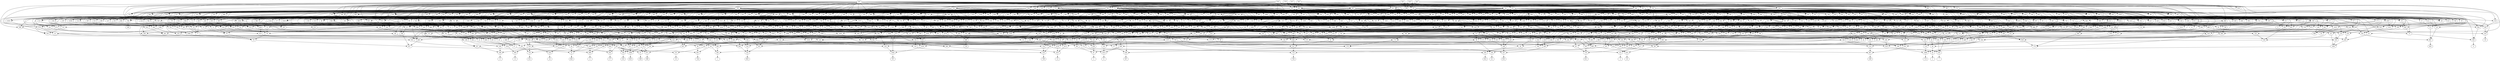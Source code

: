 digraph G {
    580 -> 647;
    655 -> 647;
    631 -> 647;
    825 -> 580;
    722 -> 580;
    565 -> 580;
    1010 -> 825;
    697 -> 825;
    644 -> 1010;
    730 -> 1010;
    576 -> 644;
    562 -> 644;
    607 -> 644;
    595 -> 730;
    1057 -> 730;
    615 -> 730;
    676 -> 697;
    587 -> 697;
    697 -> 722;
    644 -> 722;
    689 -> 722;
    1057 -> 689;
    595 -> 689;
    697 -> 565;
    644 -> 565;
    630 -> 565;
    615 -> 630;
    595 -> 630;
    1057 -> 630;
    547 -> 655;
    456 -> 655;
    1083 -> 655;
    697 -> 1083;
    656 -> 1083;
    746 -> 1083;
    697 -> 746;
    644 -> 746;
    916 -> 746;
    1057 -> 916;
    595 -> 916;
    644 -> 656;
    640 -> 656;
    1057 -> 640;
    595 -> 640;
    615 -> 640;
    697 -> 547;
    712 -> 547;
    576 -> 712;
    607 -> 712;
    562 -> 712;
    697 -> 456;
    644 -> 456;
    770 -> 456;
    595 -> 770;
    615 -> 770;
    1057 -> 770;
    579 -> 631;
    683 -> 631;
    697 -> 579;
    664 -> 579;
    576 -> 664;
    562 -> 664;
    607 -> 664;
    676 -> 683;
    587 -> 683;
    535 -> 683;
    576 -> 535;
    562 -> 535;
    607 -> 535;
    366 -> 780;
    665 -> 780;
    568 -> 780;
    587 -> 665;
    664 -> 665;
    587 -> 366;
    664 -> 366;
    641 -> 366;
    562 -> 641;
    576 -> 641;
    607 -> 641;
    1057 -> 568;
    595 -> 568;
    615 -> 568;
    538 -> 518;
    528 -> 518;
    522 -> 518;
    514 -> 538;
    509 -> 538;
    708 -> 538;
    1017 -> 514;
    916 -> 514;
    697 -> 1017;
    550 -> 1017;
    562 -> 550;
    607 -> 550;
    576 -> 550;
    889 -> 509;
    697 -> 509;
    770 -> 889;
    550 -> 889;
    697 -> 708;
    550 -> 708;
    653 -> 708;
    1057 -> 653;
    615 -> 653;
    595 -> 653;
    640 -> 528;
    648 -> 528;
    1017 -> 528;
    1057 -> 648;
    595 -> 648;
    615 -> 648;
    730 -> 522;
    630 -> 522;
    1017 -> 522;
    785 -> 496;
    463 -> 496;
    704 -> 496;
    510 -> 785;
    470 -> 785;
    487 -> 785;
    697 -> 487;
    485 -> 487;
    768 -> 487;
    569 -> 768;
    770 -> 768;
    587 -> 569;
    644 -> 569;
    712 -> 485;
    568 -> 485;
    587 -> 510;
    541 -> 510;
    712 -> 510;
    1057 -> 541;
    595 -> 541;
    615 -> 541;
    697 -> 470;
    712 -> 470;
    648 -> 470;
    660 -> 463;
    636 -> 463;
    495 -> 463;
    763 -> 660;
    668 -> 660;
    569 -> 763;
    653 -> 763;
    587 -> 668;
    630 -> 668;
    644 -> 668;
    716 -> 636;
    349 -> 636;
    675 -> 636;
    779 -> 675;
    695 -> 675;
    587 -> 779;
    770 -> 779;
    712 -> 779;
    587 -> 695;
    653 -> 695;
    712 -> 695;
    587 -> 716;
    656 -> 716;
    587 -> 349;
    712 -> 349;
    730 -> 349;
    730 -> 495;
    648 -> 495;
    569 -> 495;
    638 -> 704;
    822 -> 704;
    852 -> 704;
    640 -> 638;
    542 -> 638;
    651 -> 638;
    712 -> 651;
    648 -> 651;
    702 -> 651;
    587 -> 702;
    676 -> 702;
    587 -> 542;
    712 -> 542;
    541 -> 822;
    569 -> 822;
    696 -> 822;
    587 -> 696;
    712 -> 696;
    630 -> 696;
    587 -> 852;
    719 -> 852;
    659 -> 852;
    712 -> 659;
    568 -> 659;
    702 -> 659;
    644 -> 719;
    568 -> 719;
    719 -> 508;
    702 -> 508;
    705 -> 733;
    817 -> 733;
    593 -> 733;
    728 -> 705;
    356 -> 705;
    842 -> 705;
    671 -> 728;
    628 -> 728;
    659 -> 671;
    691 -> 671;
    500 -> 671;
    616 -> 500;
    751 -> 500;
    676 -> 751;
    762 -> 751;
    1077 -> 751;
    587 -> 1077;
    421 -> 1077;
    568 -> 1077;
    607 -> 421;
    562 -> 421;
    576 -> 421;
    568 -> 762;
    421 -> 762;
    587 -> 762;
    712 -> 616;
    568 -> 616;
    587 -> 616;
    684 -> 691;
    581 -> 691;
    697 -> 581;
    485 -> 581;
    506 -> 581;
    568 -> 506;
    641 -> 506;
    587 -> 506;
    765 -> 684;
    568 -> 684;
    587 -> 765;
    641 -> 765;
    664 -> 765;
    766 -> 628;
    599 -> 628;
    769 -> 628;
    574 -> 766;
    641 -> 766;
    553 -> 766;
    697 -> 553;
    563 -> 553;
    695 -> 553;
    641 -> 563;
    653 -> 563;
    676 -> 574;
    587 -> 574;
    777 -> 599;
    505 -> 599;
    741 -> 599;
    700 -> 777;
    529 -> 777;
    653 -> 777;
    772 -> 529;
    641 -> 529;
    676 -> 772;
    587 -> 772;
    697 -> 700;
    664 -> 700;
    653 -> 741;
    984 -> 741;
    437 -> 741;
    550 -> 984;
    772 -> 984;
    550 -> 437;
    653 -> 437;
    742 -> 437;
    676 -> 742;
    587 -> 742;
    676 -> 505;
    653 -> 505;
    665 -> 505;
    708 -> 769;
    933 -> 769;
    987 -> 769;
    550 -> 933;
    653 -> 933;
    702 -> 933;
    644 -> 987;
    653 -> 987;
    772 -> 987;
    584 -> 356;
    706 -> 356;
    568 -> 584;
    776 -> 584;
    672 -> 584;
    784 -> 776;
    598 -> 776;
    535 -> 784;
    587 -> 784;
    697 -> 598;
    970 -> 598;
    576 -> 970;
    562 -> 970;
    607 -> 970;
    676 -> 672;
    762 -> 672;
    610 -> 672;
    587 -> 610;
    568 -> 610;
    535 -> 610;
    697 -> 706;
    484 -> 706;
    480 -> 706;
    772 -> 480;
    653 -> 480;
    644 -> 480;
    568 -> 484;
    970 -> 484;
    1009 -> 842;
    719 -> 842;
    772 -> 1009;
    483 -> 1009;
    568 -> 483;
    550 -> 483;
    478 -> 817;
    663 -> 817;
    476 -> 817;
    475 -> 478;
    946 -> 478;
    469 -> 475;
    1060 -> 475;
    1059 -> 1060;
    805 -> 1060;
    375 -> 1059;
    1017 -> 1059;
    648 -> 1059;
    644 -> 375;
    587 -> 375;
    648 -> 805;
    455 -> 805;
    502 -> 805;
    550 -> 455;
    702 -> 455;
    550 -> 502;
    648 -> 502;
    587 -> 502;
    960 -> 469;
    648 -> 469;
    772 -> 960;
    664 -> 960;
    443 -> 946;
    516 -> 946;
    446 -> 443;
    464 -> 443;
    648 -> 443;
    587 -> 464;
    641 -> 464;
    664 -> 446;
    772 -> 446;
    470 -> 516;
    440 -> 516;
    436 -> 516;
    641 -> 440;
    648 -> 440;
    772 -> 440;
    641 -> 436;
    648 -> 436;
    742 -> 436;
    670 -> 663;
    433 -> 663;
    646 -> 663;
    431 -> 670;
    511 -> 670;
    428 -> 511;
    462 -> 511;
    459 -> 511;
    615 -> 459;
    746 -> 459;
    629 -> 459;
    630 -> 629;
    772 -> 629;
    970 -> 629;
    755 -> 428;
    970 -> 428;
    676 -> 755;
    630 -> 755;
    587 -> 755;
    958 -> 462;
    630 -> 462;
    587 -> 958;
    970 -> 958;
    535 -> 958;
    423 -> 431;
    630 -> 431;
    421 -> 423;
    772 -> 423;
    648 -> 433;
    754 -> 433;
    567 -> 433;
    651 -> 567;
    418 -> 567;
    712 -> 418;
    648 -> 418;
    742 -> 418;
    492 -> 754;
    414 -> 754;
    712 -> 492;
    772 -> 492;
    697 -> 414;
    421 -> 414;
    736 -> 646;
    753 -> 646;
    607 -> 753;
    409 -> 753;
    406 -> 753;
    648 -> 406;
    702 -> 406;
    421 -> 406;
    648 -> 409;
    605 -> 409;
    742 -> 409;
    576 -> 605;
    562 -> 605;
    423 -> 736;
    1035 -> 736;
    648 -> 736;
    587 -> 1035;
    535 -> 1035;
    395 -> 476;
    1006 -> 476;
    393 -> 476;
    598 -> 395;
    784 -> 395;
    770 -> 395;
    1035 -> 1006;
    770 -> 1006;
    676 -> 1006;
    683 -> 393;
    421 -> 393;
    770 -> 393;
    391 -> 593;
    389 -> 593;
    473 -> 593;
    687 -> 391;
    625 -> 391;
    471 -> 391;
    724 -> 687;
    527 -> 687;
    531 -> 687;
    386 -> 724;
    661 -> 724;
    688 -> 661;
    503 -> 661;
    712 -> 688;
    770 -> 688;
    770 -> 503;
    641 -> 503;
    587 -> 503;
    765 -> 386;
    770 -> 386;
    509 -> 527;
    396 -> 527;
    614 -> 527;
    653 -> 396;
    786 -> 396;
    562 -> 786;
    607 -> 786;
    644 -> 614;
    770 -> 614;
    656 -> 531;
    526 -> 531;
    697 -> 526;
    640 -> 526;
    550 -> 526;
    382 -> 625;
    604 -> 625;
    997 -> 625;
    425 -> 997;
    652 -> 997;
    543 -> 997;
    697 -> 543;
    482 -> 543;
    911 -> 543;
    730 -> 482;
    970 -> 482;
    770 -> 911;
    550 -> 911;
    772 -> 911;
    587 -> 425;
    648 -> 425;
    644 -> 425;
    541 -> 652;
    772 -> 652;
    970 -> 652;
    454 -> 604;
    964 -> 604;
    644 -> 964;
    550 -> 964;
    730 -> 964;
    640 -> 454;
    550 -> 454;
    702 -> 454;
    772 -> 382;
    541 -> 382;
    970 -> 382;
    650 -> 471;
    600 -> 471;
    364 -> 471;
    573 -> 364;
    501 -> 364;
    414 -> 573;
    492 -> 573;
    653 -> 573;
    712 -> 501;
    653 -> 501;
    742 -> 501;
    721 -> 600;
    378 -> 600;
    866 -> 721;
    881 -> 721;
    373 -> 721;
    697 -> 866;
    550 -> 866;
    541 -> 866;
    550 -> 881;
    702 -> 881;
    541 -> 881;
    550 -> 373;
    541 -> 373;
    742 -> 373;
    587 -> 378;
    481 -> 378;
    679 -> 378;
    664 -> 481;
    541 -> 481;
    550 -> 679;
    541 -> 679;
    772 -> 679;
    697 -> 650;
    644 -> 650;
    541 -> 650;
    369 -> 389;
    435 -> 389;
    451 -> 369;
    536 -> 369;
    447 -> 369;
    363 -> 451;
    355 -> 451;
    552 -> 451;
    404 -> 363;
    578 -> 363;
    640 -> 404;
    550 -> 404;
    742 -> 404;
    712 -> 578;
    640 -> 578;
    350 -> 355;
    402 -> 355;
    772 -> 350;
    421 -> 350;
    640 -> 350;
    640 -> 402;
    550 -> 402;
    772 -> 402;
    640 -> 552;
    1026 -> 552;
    349 -> 552;
    772 -> 1026;
    421 -> 1026;
    786 -> 1026;
    571 -> 536;
    654 -> 536;
    577 -> 654;
    889 -> 654;
    574 -> 654;
    653 -> 577;
    421 -> 577;
    497 -> 571;
    648 -> 571;
    587 -> 497;
    535 -> 497;
    970 -> 497;
    730 -> 447;
    524 -> 447;
    611 -> 447;
    348 -> 524;
    492 -> 524;
    587 -> 348;
    421 -> 348;
    730 -> 611;
    712 -> 611;
    742 -> 611;
    383 -> 435;
    347 -> 435;
    851 -> 435;
    414 -> 383;
    630 -> 383;
    421 -> 851;
    755 -> 851;
    442 -> 851;
    630 -> 442;
    702 -> 442;
    421 -> 442;
    630 -> 347;
    712 -> 347;
    587 -> 347;
    788 -> 473;
    345 -> 473;
    352 -> 473;
    371 -> 788;
    743 -> 788;
    344 -> 788;
    676 -> 371;
    796 -> 371;
    696 -> 371;
    340 -> 796;
    641 -> 796;
    630 -> 340;
    587 -> 340;
    559 -> 743;
    608 -> 743;
    338 -> 743;
    630 -> 608;
    984 -> 608;
    474 -> 608;
    697 -> 474;
    630 -> 474;
    664 -> 474;
    700 -> 559;
    529 -> 559;
    630 -> 559;
    770 -> 338;
    591 -> 338;
    909 -> 338;
    772 -> 909;
    630 -> 909;
    644 -> 909;
    697 -> 591;
    970 -> 591;
    676 -> 344;
    739 -> 344;
    620 -> 344;
    772 -> 620;
    550 -> 620;
    630 -> 620;
    644 -> 739;
    630 -> 739;
    587 -> 739;
    430 -> 345;
    337 -> 345;
    730 -> 430;
    776 -> 430;
    623 -> 430;
    787 -> 623;
    789 -> 623;
    549 -> 623;
    730 -> 787;
    535 -> 787;
    730 -> 789;
    421 -> 789;
    772 -> 789;
    730 -> 549;
    421 -> 549;
    742 -> 549;
    532 -> 337;
    794 -> 337;
    795 -> 337;
    773 -> 795;
    542 -> 795;
    541 -> 795;
    697 -> 773;
    641 -> 773;
    384 -> 532;
    731 -> 532;
    541 -> 532;
    664 -> 731;
    587 -> 731;
    697 -> 384;
    641 -> 384;
    712 -> 794;
    541 -> 794;
    742 -> 794;
    797 -> 352;
    801 -> 352;
    790 -> 352;
    802 -> 801;
    804 -> 801;
    541 -> 802;
    421 -> 802;
    772 -> 802;
    541 -> 804;
    421 -> 804;
    742 -> 804;
    492 -> 797;
    348 -> 797;
    541 -> 797;
    510 -> 790;
    794 -> 790;
    588 -> 790;
    535 -> 588;
    541 -> 588;
    806 -> 810;
    387 -> 810;
    813 -> 810;
    816 -> 806;
    818 -> 806;
    512 -> 806;
    669 -> 816;
    821 -> 816;
    823 -> 816;
    867 -> 669;
    824 -> 669;
    422 -> 867;
    826 -> 867;
    461 -> 867;
    1026 -> 422;
    640 -> 422;
    697 -> 826;
    350 -> 826;
    578 -> 461;
    838 -> 461;
    697 -> 838;
    640 -> 838;
    641 -> 838;
    470 -> 824;
    440 -> 824;
    358 -> 824;
    772 -> 358;
    648 -> 358;
    641 -> 358;
    828 -> 821;
    830 -> 821;
    833 -> 821;
    836 -> 828;
    444 -> 828;
    837 -> 828;
    789 -> 837;
    549 -> 837;
    407 -> 836;
    492 -> 836;
    730 -> 836;
    702 -> 407;
    421 -> 407;
    841 -> 444;
    730 -> 444;
    772 -> 841;
    535 -> 841;
    843 -> 830;
    567 -> 830;
    492 -> 843;
    648 -> 843;
    676 -> 833;
    349 -> 833;
    782 -> 833;
    406 -> 782;
    611 -> 782;
    730 -> 823;
    547 -> 823;
    844 -> 823;
    579 -> 844;
    846 -> 844;
    730 -> 844;
    664 -> 846;
    697 -> 846;
    641 -> 846;
    402 -> 818;
    848 -> 818;
    849 -> 818;
    410 -> 849;
    656 -> 849;
    970 -> 410;
    853 -> 410;
    730 -> 410;
    535 -> 853;
    772 -> 853;
    555 -> 848;
    526 -> 848;
    854 -> 848;
    384 -> 555;
    731 -> 555;
    640 -> 555;
    454 -> 854;
    404 -> 854;
    856 -> 854;
    587 -> 856;
    640 -> 856;
    664 -> 856;
    445 -> 512;
    857 -> 512;
    858 -> 512;
    736 -> 858;
    582 -> 858;
    409 -> 858;
    958 -> 582;
    648 -> 582;
    859 -> 857;
    861 -> 857;
    984 -> 859;
    730 -> 859;
    1010 -> 861;
    862 -> 861;
    863 -> 861;
    697 -> 862;
    730 -> 862;
    550 -> 862;
    574 -> 863;
    550 -> 863;
    730 -> 863;
    648 -> 445;
    772 -> 445;
    970 -> 445;
    711 -> 387;
    865 -> 387;
    788 -> 387;
    698 -> 711;
    869 -> 711;
    870 -> 711;
    874 -> 698;
    515 -> 698;
    617 -> 698;
    395 -> 515;
    510 -> 515;
    794 -> 515;
    958 -> 874;
    653 -> 874;
    804 -> 617;
    642 -> 617;
    702 -> 642;
    541 -> 642;
    421 -> 642;
    885 -> 869;
    808 -> 869;
    834 -> 869;
    876 -> 885;
    442 -> 885;
    452 -> 885;
    697 -> 876;
    577 -> 876;
    574 -> 452;
    421 -> 452;
    770 -> 452;
    627 -> 808;
    820 -> 808;
    569 -> 627;
    541 -> 627;
    641 -> 820;
    541 -> 820;
    866 -> 834;
    881 -> 834;
    770 -> 870;
    877 -> 870;
    908 -> 870;
    1035 -> 877;
    423 -> 877;
    676 -> 908;
    649 -> 908;
    347 -> 908;
    644 -> 649;
    541 -> 649;
    587 -> 649;
    701 -> 865;
    965 -> 865;
    390 -> 701;
    415 -> 701;
    880 -> 390;
    882 -> 390;
    886 -> 390;
    676 -> 886;
    890 -> 886;
    449 -> 886;
    587 -> 890;
    568 -> 890;
    664 -> 890;
    772 -> 449;
    568 -> 449;
    644 -> 449;
    772 -> 882;
    719 -> 882;
    483 -> 882;
    700 -> 880;
    529 -> 880;
    568 -> 880;
    868 -> 415;
    485 -> 415;
    891 -> 415;
    1077 -> 868;
    676 -> 868;
    568 -> 891;
    641 -> 891;
    772 -> 891;
    892 -> 965;
    1061 -> 965;
    895 -> 965;
    664 -> 892;
    381 -> 892;
    897 -> 892;
    373 -> 897;
    679 -> 897;
    697 -> 381;
    541 -> 381;
    1033 -> 1061;
    643 -> 1061;
    1035 -> 1033;
    541 -> 1033;
    676 -> 1033;
    535 -> 643;
    381 -> 643;
    802 -> 643;
    574 -> 895;
    820 -> 895;
    899 -> 895;
    384 -> 899;
    700 -> 899;
    541 -> 899;
    900 -> 813;
    901 -> 813;
    413 -> 900;
    903 -> 900;
    662 -> 900;
    936 -> 413;
    906 -> 413;
    741 -> 413;
    644 -> 936;
    677 -> 936;
    769 -> 936;
    653 -> 677;
    742 -> 677;
    763 -> 906;
    484 -> 906;
    907 -> 903;
    910 -> 903;
    912 -> 903;
    765 -> 907;
    653 -> 907;
    653 -> 910;
    492 -> 910;
    501 -> 910;
    587 -> 912;
    563 -> 912;
    695 -> 912;
    568 -> 662;
    535 -> 662;
    762 -> 662;
    915 -> 901;
    918 -> 901;
    920 -> 901;
    921 -> 915;
    924 -> 915;
    926 -> 921;
    629 -> 921;
    953 -> 926;
    394 -> 926;
    630 -> 926;
    772 -> 394;
    970 -> 394;
    697 -> 953;
    535 -> 953;
    630 -> 924;
    575 -> 924;
    902 -> 924;
    755 -> 902;
    421 -> 902;
    683 -> 575;
    423 -> 575;
    929 -> 918;
    931 -> 918;
    541 -> 929;
    776 -> 929;
    341 -> 929;
    541 -> 341;
    591 -> 341;
    949 -> 341;
    772 -> 949;
    648 -> 949;
    644 -> 949;
    622 -> 931;
    934 -> 931;
    1000 -> 931;
    502 -> 934;
    403 -> 934;
    937 -> 934;
    697 -> 403;
    664 -> 403;
    648 -> 403;
    697 -> 937;
    664 -> 937;
    648 -> 937;
    375 -> 622;
    648 -> 622;
    676 -> 622;
    455 -> 1000;
    1017 -> 1000;
    648 -> 1000;
    943 -> 920;
    944 -> 920;
    453 -> 920;
    587 -> 943;
    693 -> 943;
    456 -> 943;
    653 -> 693;
    970 -> 693;
    889 -> 944;
    947 -> 944;
    860 -> 944;
    587 -> 947;
    770 -> 947;
    664 -> 947;
    697 -> 860;
    644 -> 860;
    770 -> 860;
    712 -> 453;
    366 -> 453;
    770 -> 453;
    397 -> 954;
    831 -> 954;
    959 -> 954;
    961 -> 397;
    343 -> 397;
    963 -> 961;
    1064 -> 961;
    966 -> 961;
    402 -> 963;
    969 -> 963;
    839 -> 963;
    555 -> 839;
    854 -> 839;
    422 -> 969;
    994 -> 969;
    353 -> 969;
    578 -> 353;
    350 -> 353;
    971 -> 353;
    640 -> 971;
    641 -> 971;
    587 -> 971;
    640 -> 994;
    641 -> 994;
    702 -> 994;
    792 -> 1064;
    974 -> 1064;
    491 -> 1064;
    976 -> 792;
    587 -> 792;
    846 -> 976;
    730 -> 976;
    641 -> 974;
    730 -> 974;
    370 -> 974;
    349 -> 370;
    611 -> 370;
    656 -> 491;
    526 -> 491;
    482 -> 491;
    730 -> 966;
    524 -> 966;
    623 -> 966;
    978 -> 343;
    359 -> 343;
    361 -> 343;
    979 -> 361;
    753 -> 361;
    981 -> 361;
    736 -> 979;
    582 -> 979;
    607 -> 981;
    409 -> 981;
    445 -> 981;
    825 -> 359;
    433 -> 359;
    982 -> 359;
    470 -> 982;
    440 -> 982;
    718 -> 978;
    985 -> 978;
    730 -> 978;
    665 -> 985;
    550 -> 985;
    676 -> 718;
    587 -> 718;
    644 -> 718;
    832 -> 831;
    628 -> 831;
    883 -> 831;
    685 -> 832;
    986 -> 832;
    988 -> 832;
    990 -> 685;
    991 -> 685;
    968 -> 685;
    797 -> 990;
    794 -> 990;
    801 -> 990;
    770 -> 991;
    1002 -> 991;
    887 -> 991;
    529 -> 1002;
    700 -> 1002;
    779 -> 887;
    503 -> 887;
    852 -> 968;
    882 -> 968;
    573 -> 986;
    876 -> 986;
    501 -> 986;
    995 -> 988;
    889 -> 988;
    614 -> 988;
    676 -> 995;
    947 -> 995;
    358 -> 883;
    949 -> 883;
    931 -> 883;
    1072 -> 959;
    998 -> 959;
    915 -> 1072;
    1001 -> 1072;
    1003 -> 1072;
    1005 -> 1001;
    1011 -> 1001;
    1091 -> 1005;
    939 -> 1005;
    608 -> 1005;
    384 -> 1091;
    731 -> 1091;
    630 -> 1091;
    630 -> 939;
    664 -> 939;
    702 -> 939;
    1014 -> 1011;
    1015 -> 1011;
    1080 -> 1011;
    755 -> 1014;
    712 -> 1014;
    492 -> 1015;
    348 -> 1015;
    630 -> 1015;
    773 -> 1080;
    542 -> 1080;
    630 -> 1080;
    627 -> 1003;
    523 -> 1003;
    1018 -> 1003;
    881 -> 523;
    373 -> 523;
    679 -> 523;
    866 -> 1018;
    649 -> 1018;
    457 -> 998;
    356 -> 998;
    803 -> 998;
    500 -> 457;
    691 -> 457;
    1023 -> 803;
    416 -> 803;
    917 -> 1023;
    1024 -> 1023;
    668 -> 917;
    1028 -> 917;
    770 -> 1028;
    970 -> 1028;
    620 -> 1024;
    739 -> 1024;
    537 -> 416;
    624 -> 416;
    950 -> 416;
    853 -> 537;
    432 -> 537;
    770 -> 537;
    587 -> 432;
    970 -> 432;
    450 -> 624;
    841 -> 624;
    770 -> 624;
    697 -> 450;
    421 -> 450;
    770 -> 950;
    414 -> 950;
    1029 -> 950;
    712 -> 1029;
    770 -> 1029;
    587 -> 1029;
    614 -> 812;
    742 -> 812;
    984 -> 927;
    648 -> 927;
    520 -> 1044;
    1020 -> 1044;
    919 -> 1044;
    478 -> 520;
    1030 -> 520;
    942 -> 520;
    645 -> 1030;
    488 -> 1030;
    1032 -> 1030;
    977 -> 645;
    1034 -> 645;
    1036 -> 645;
    1038 -> 977;
    1040 -> 977;
    938 -> 977;
    568 -> 1040;
    492 -> 1040;
    694 -> 1040;
    648 -> 694;
    421 -> 694;
    772 -> 694;
    414 -> 1038;
    730 -> 1038;
    644 -> 938;
    550 -> 938;
    568 -> 938;
    425 -> 1034;
    350 -> 1034;
    1042 -> 1034;
    653 -> 1042;
    492 -> 1042;
    838 -> 1042;
    684 -> 1036;
    581 -> 1036;
    879 -> 1036;
    1043 -> 879;
    392 -> 879;
    1045 -> 879;
    697 -> 1043;
    648 -> 1043;
    970 -> 1043;
    712 -> 392;
    541 -> 392;
    772 -> 392;
    712 -> 1045;
    640 -> 1045;
    772 -> 1045;
    582 -> 488;
    1015 -> 488;
    1047 -> 488;
    659 -> 1047;
    588 -> 1047;
    638 -> 1047;
    383 -> 1032;
    851 -> 1032;
    1054 -> 942;
    1049 -> 942;
    552 -> 942;
    532 -> 1054;
    795 -> 1054;
    653 -> 1049;
    888 -> 1049;
    553 -> 1049;
    731 -> 888;
    384 -> 888;
    850 -> 1020;
    904 -> 1020;
    818 -> 1020;
    872 -> 850;
    1050 -> 850;
    935 -> 850;
    437 -> 872;
    936 -> 872;
    674 -> 1050;
    377 -> 1050;
    587 -> 674;
    484 -> 674;
    763 -> 674;
    984 -> 377;
    665 -> 377;
    653 -> 377;
    568 -> 935;
    1052 -> 935;
    634 -> 935;
    432 -> 1052;
    853 -> 1052;
    1077 -> 634;
    762 -> 634;
    380 -> 634;
    772 -> 380;
    568 -> 380;
    535 -> 380;
    1055 -> 904;
    1056 -> 904;
    521 -> 904;
    1023 -> 1055;
    1058 -> 1055;
    1062 -> 1055;
    466 -> 1058;
    1065 -> 1058;
    630 -> 1065;
    984 -> 1065;
    554 -> 1065;
    772 -> 554;
    664 -> 554;
    630 -> 554;
    446 -> 466;
    464 -> 466;
    630 -> 466;
    641 -> 1062;
    340 -> 1062;
    696 -> 1062;
    991 -> 1056;
    988 -> 1056;
    1067 -> 521;
    424 -> 521;
    393 -> 521;
    492 -> 1067;
    770 -> 1067;
    697 -> 424;
    535 -> 424;
    770 -> 424;
    871 -> 919;
    1048 -> 919;
    431 -> 871;
    1068 -> 871;
    511 -> 871;
    650 -> 1068;
    378 -> 1068;
    721 -> 1068;
    828 -> 1048;
    750 -> 1048;
    667 -> 1048;
    1070 -> 750;
    1071 -> 750;
    727 -> 750;
    497 -> 1070;
    653 -> 1070;
    423 -> 1071;
    1035 -> 1071;
    653 -> 1071;
    772 -> 727;
    421 -> 727;
    653 -> 727;
    648 -> 667;
    754 -> 667;
    753 -> 667;
    622 -> 1022;
    1007 -> 1022;
    656 -> 1007;
    772 -> 1007;
    1073 -> 1027;
    1076 -> 1027;
    680 -> 1027;
    490 -> 1073;
    788 -> 1073;
    963 -> 1073;
    1078 -> 490;
    1019 -> 490;
    1079 -> 490;
    1081 -> 1078;
    678 -> 1078;
    467 -> 1078;
    623 -> 1081;
    491 -> 1081;
    957 -> 678;
    779 -> 678;
    534 -> 678;
    366 -> 957;
    770 -> 957;
    712 -> 534;
    770 -> 534;
    742 -> 534;
    778 -> 467;
    1077 -> 467;
    891 -> 467;
    772 -> 778;
    485 -> 778;
    686 -> 1019;
    1082 -> 1019;
    898 -> 1019;
    483 -> 686;
    886 -> 686;
    730 -> 1082;
    407 -> 1082;
    880 -> 1082;
    889 -> 898;
    947 -> 898;
    1084 -> 898;
    730 -> 1084;
    414 -> 1084;
    611 -> 1084;
    1085 -> 1079;
    750 -> 1079;
    476 -> 1079;
    1086 -> 1085;
    770 -> 1085;
    772 -> 1086;
    644 -> 1086;
    900 -> 1076;
    558 -> 1076;
    1075 -> 558;
    1087 -> 558;
    1092 -> 558;
    571 -> 1075;
    646 -> 1075;
    433 -> 1075;
    976 -> 1087;
    349 -> 1087;
    757 -> 1092;
    964 -> 1092;
    516 -> 1092;
    697 -> 757;
    730 -> 757;
    664 -> 757;
    585 -> 680;
    871 -> 680;
    1093 -> 680;
    475 -> 585;
    1094 -> 585;
    337 -> 1094;
    815 -> 1094;
    973 -> 1094;
    588 -> 815;
    336 -> 815;
    425 -> 336;
    382 -> 336;
    652 -> 336;
    443 -> 973;
    797 -> 973;
    801 -> 973;
    435 -> 1093;
    371 -> 1093;
    335 -> 334;
    332 -> 334;
    961 -> 335;
    343 -> 335;
    330 -> 335;
    328 -> 330;
    435 -> 330;
    497 -> 328;
    877 -> 328;
    630 -> 328;
    962 -> 332;
    326 -> 332;
    439 -> 332;
    628 -> 962;
    570 -> 962;
    749 -> 962;
    763 -> 570;
    484 -> 570;
    662 -> 570;
    970 -> 749;
    381 -> 749;
    341 -> 749;
    401 -> 326;
    761 -> 326;
    385 -> 326;
    358 -> 401;
    931 -> 401;
    1023 -> 761;
    1058 -> 761;
    325 -> 761;
    324 -> 325;
    323 -> 325;
    322 -> 325;
    423 -> 324;
    683 -> 324;
    770 -> 324;
    641 -> 323;
    340 -> 323;
    424 -> 323;
    742 -> 322;
    320 -> 322;
    319 -> 322;
    770 -> 320;
    421 -> 320;
    697 -> 319;
    630 -> 319;
    712 -> 319;
    318 -> 385;
    989 -> 385;
    317 -> 385;
    1009 -> 317;
    619 -> 317;
    362 -> 317;
    984 -> 362;
    665 -> 362;
    568 -> 362;
    384 -> 619;
    731 -> 619;
    568 -> 619;
    485 -> 989;
    1077 -> 989;
    697 -> 318;
    568 -> 318;
    641 -> 318;
    315 -> 439;
    920 -> 439;
    1003 -> 439;
    990 -> 315;
    986 -> 315;
    313 -> 315;
    874 -> 313;
    311 -> 313;
    465 -> 313;
    676 -> 311;
    696 -> 311;
    590 -> 311;
    587 -> 590;
    421 -> 590;
    770 -> 590;
    719 -> 465;
    510 -> 465;
    820 -> 465;
    676 -> 715;
    739 -> 715;
    335 -> 309;
    1053 -> 309;
    307 -> 1053;
    305 -> 1053;
    304 -> 1053;
    413 -> 307;
    761 -> 307;
    303 -> 307;
    301 -> 303;
    633 -> 303;
    944 -> 303;
    1077 -> 301;
    299 -> 301;
    938 -> 301;
    541 -> 299;
    700 -> 299;
    727 -> 299;
    453 -> 633;
    311 -> 633;
    883 -> 305;
    333 -> 305;
    903 -> 305;
    1071 -> 333;
    308 -> 333;
    352 -> 333;
    456 -> 308;
    297 -> 308;
    662 -> 308;
    485 -> 297;
    535 -> 297;
    892 -> 304;
    1003 -> 304;
    423 -> 296;
    770 -> 296;
    806 -> 295;
    764 -> 295;
    962 -> 295;
    294 -> 764;
    354 -> 764;
    292 -> 764;
    291 -> 294;
    639 -> 294;
    289 -> 294;
    288 -> 291;
    851 -> 291;
    1005 -> 291;
    773 -> 288;
    630 -> 288;
    876 -> 639;
    908 -> 639;
    537 -> 289;
    1024 -> 289;
    917 -> 289;
    1041 -> 354;
    329 -> 354;
    748 -> 354;
    386 -> 1041;
    286 -> 1041;
    527 -> 1041;
    822 -> 286;
    661 -> 286;
    931 -> 329;
    658 -> 329;
    624 -> 658;
    745 -> 658;
    720 -> 658;
    541 -> 745;
    547 -> 745;
    284 -> 745;
    641 -> 284;
    541 -> 284;
    587 -> 284;
    642 -> 720;
    864 -> 720;
    712 -> 864;
    702 -> 864;
    541 -> 864;
    283 -> 748;
    721 -> 748;
    282 -> 748;
    464 -> 283;
    541 -> 283;
    911 -> 282;
    679 -> 282;
    701 -> 292;
    592 -> 292;
    328 -> 592;
    281 -> 592;
    280 -> 592;
    760 -> 281;
    910 -> 281;
    574 -> 760;
    550 -> 760;
    770 -> 760;
    794 -> 280;
    801 -> 280;
    278 -> 548;
    277 -> 548;
    963 -> 548;
    275 -> 278;
    274 -> 278;
    273 -> 278;
    271 -> 275;
    376 -> 275;
    268 -> 275;
    328 -> 271;
    688 -> 271;
    952 -> 271;
    466 -> 952;
    347 -> 952;
    1062 -> 952;
    523 -> 376;
    1018 -> 376;
    1033 -> 268;
    643 -> 268;
    519 -> 268;
    804 -> 519;
    642 -> 519;
    540 -> 519;
    697 -> 540;
    541 -> 540;
    421 -> 540;
    287 -> 274;
    266 -> 274;
    682 -> 274;
    443 -> 287;
    957 -> 287;
    968 -> 287;
    616 -> 266;
    501 -> 266;
    791 -> 266;
    697 -> 791;
    485 -> 791;
    716 -> 791;
    456 -> 682;
    481 -> 682;
    528 -> 682;
    262 -> 273;
    1032 -> 273;
    410 -> 262;
    260 -> 262;
    1065 -> 262;
    653 -> 260;
    524 -> 260;
    259 -> 260;
    794 -> 259;
    392 -> 259;
    850 -> 277;
    558 -> 277;
    258 -> 277;
    257 -> 258;
    255 -> 258;
    253 -> 258;
    828 -> 257;
    1084 -> 257;
    1023 -> 255;
    252 -> 255;
    424 -> 252;
    393 -> 252;
    1049 -> 253;
    438 -> 253;
    270 -> 253;
    944 -> 438;
    250 -> 438;
    637 -> 438;
    742 -> 250;
    656 -> 250;
    949 -> 250;
    588 -> 637;
    577 -> 637;
    587 -> 637;
    469 -> 270;
    805 -> 270;
    248 -> 247;
    246 -> 247;
    728 -> 247;
    245 -> 248;
    539 -> 248;
    504 -> 248;
    304 -> 245;
    546 -> 245;
    848 -> 546;
    251 -> 546;
    350 -> 251;
    243 -> 251;
    461 -> 251;
    640 -> 243;
    786 -> 243;
    361 -> 539;
    861 -> 539;
    766 -> 504;
    874 -> 504;
    986 -> 504;
    242 -> 246;
    894 -> 246;
    240 -> 246;
    237 -> 242;
    236 -> 242;
    235 -> 242;
    920 -> 237;
    1023 -> 237;
    252 -> 237;
    836 -> 236;
    468 -> 236;
    859 -> 468;
    844 -> 468;
    772 -> 235;
    588 -> 235;
    990 -> 235;
    233 -> 894;
    952 -> 894;
    231 -> 894;
    946 -> 233;
    983 -> 233;
    1065 -> 233;
    772 -> 983;
    588 -> 983;
    230 -> 983;
    820 -> 230;
    938 -> 230;
    772 -> 230;
    716 -> 231;
    482 -> 231;
    623 -> 231;
    356 -> 240;
    229 -> 240;
    227 -> 240;
    895 -> 229;
    336 -> 229;
    328 -> 227;
    270 -> 227;
    492 -> 226;
    225 -> 226;
    541 -> 226;
    644 -> 225;
    772 -> 225;
    223 -> 222;
    331 -> 222;
    961 -> 223;
    343 -> 223;
    254 -> 223;
    883 -> 254;
    990 -> 254;
    1004 -> 254;
    587 -> 1004;
    481 -> 1004;
    588 -> 1004;
    900 -> 331;
    221 -> 331;
    219 -> 331;
    871 -> 221;
    1093 -> 221;
    279 -> 221;
    476 -> 279;
    743 -> 279;
    344 -> 279;
    385 -> 219;
    1090 -> 219;
    314 -> 219;
    217 -> 1090;
    873 -> 1090;
    216 -> 1090;
    770 -> 217;
    215 -> 217;
    661 -> 217;
    464 -> 215;
    446 -> 215;
    214 -> 873;
    213 -> 873;
    960 -> 214;
    770 -> 214;
    614 -> 213;
    772 -> 213;
    742 -> 216;
    614 -> 216;
    889 -> 216;
    768 -> 314;
    727 -> 314;
    211 -> 314;
    653 -> 211;
    423 -> 211;
    884 -> 211;
    742 -> 884;
    719 -> 884;
    572 -> 878;
    484 -> 878;
    751 -> 878;
    762 -> 572;
    676 -> 572;
    535 -> 209;
    653 -> 209;
    223 -> 208;
    207 -> 208;
    206 -> 208;
    205 -> 207;
    803 -> 207;
    1056 -> 207;
    203 -> 205;
    600 -> 205;
    935 -> 205;
    649 -> 203;
    388 -> 203;
    710 -> 203;
    882 -> 710;
    256 -> 710;
    568 -> 256;
    960 -> 256;
    427 -> 256;
    644 -> 427;
    568 -> 427;
    742 -> 427;
    587 -> 388;
    719 -> 388;
    202 -> 388;
    485 -> 202;
    446 -> 202;
    201 -> 206;
    200 -> 206;
    199 -> 206;
    915 -> 201;
    1001 -> 201;
    872 -> 200;
    1050 -> 200;
    267 -> 199;
    300 -> 199;
    197 -> 267;
    501 -> 267;
    1049 -> 267;
    524 -> 197;
    653 -> 197;
    587 -> 300;
    577 -> 300;
    209 -> 300;
    481 -> 196;
    588 -> 196;
    397 -> 194;
    193 -> 194;
    525 -> 194;
    191 -> 193;
    603 -> 193;
    190 -> 193;
    671 -> 191;
    267 -> 191;
    300 -> 191;
    358 -> 603;
    268 -> 603;
    918 -> 603;
    435 -> 190;
    769 -> 190;
    239 -> 525;
    905 -> 525;
    800 -> 525;
    561 -> 239;
    921 -> 239;
    1003 -> 561;
    188 -> 561;
    513 -> 561;
    541 -> 188;
    215 -> 188;
    745 -> 188;
    993 -> 513;
    864 -> 513;
    259 -> 513;
    772 -> 993;
    481 -> 993;
    1089 -> 905;
    187 -> 905;
    613 -> 905;
    559 -> 1089;
    371 -> 1089;
    386 -> 187;
    706 -> 187;
    244 -> 187;
    1024 -> 244;
    632 -> 244;
    889 -> 632;
    614 -> 632;
    310 -> 632;
    653 -> 310;
    772 -> 310;
    970 -> 310;
    799 -> 613;
    626 -> 613;
    1039 -> 799;
    534 -> 799;
    938 -> 799;
    772 -> 1039;
    693 -> 1039;
    437 -> 626;
    503 -> 626;
    186 -> 626;
    668 -> 186;
    320 -> 186;
    185 -> 800;
    182 -> 800;
    672 -> 800;
    568 -> 182;
    776 -> 182;
    756 -> 182;
    665 -> 756;
    653 -> 756;
    631 -> 185;
    630 -> 185;
    374 -> 807;
    189 -> 807;
    914 -> 807;
    272 -> 374;
    560 -> 374;
    181 -> 374;
    402 -> 272;
    839 -> 272;
    236 -> 272;
    485 -> 560;
    356 -> 560;
    180 -> 181;
    858 -> 181;
    867 -> 181;
    639 -> 180;
    231 -> 180;
    179 -> 189;
    915 -> 189;
    429 -> 189;
    863 -> 179;
    608 -> 179;
    1089 -> 179;
    930 -> 429;
    523 -> 429;
    377 -> 429;
    1010 -> 930;
    452 -> 930;
    567 -> 930;
    460 -> 914;
    312 -> 914;
    210 -> 914;
    1051 -> 460;
    346 -> 460;
    178 -> 460;
    232 -> 1051;
    176 -> 1051;
    494 -> 1051;
    469 -> 232;
    442 -> 232;
    250 -> 232;
    933 -> 176;
    987 -> 176;
    688 -> 494;
    614 -> 494;
    739 -> 494;
    991 -> 346;
    175 -> 346;
    417 -> 346;
    884 -> 175;
    642 -> 175;
    568 -> 417;
    984 -> 417;
    1043 -> 417;
    946 -> 178;
    1008 -> 178;
    174 -> 178;
    868 -> 1008;
    805 -> 1008;
    173 -> 174;
    782 -> 174;
    172 -> 173;
    574 -> 173;
    568 -> 172;
    630 -> 172;
    550 -> 172;
    170 -> 312;
    281 -> 312;
    169 -> 312;
    321 -> 170;
    168 -> 170;
    995 -> 321;
    911 -> 321;
    676 -> 168;
    762 -> 168;
    437 -> 168;
    424 -> 169;
    917 -> 169;
    167 -> 210;
    1049 -> 210;
    1087 -> 210;
    324 -> 167;
    280 -> 167;
    166 -> 545;
    165 -> 545;
    564 -> 545;
    164 -> 166;
    162 -> 166;
    161 -> 166;
    361 -> 164;
    666 -> 164;
    861 -> 164;
    738 -> 666;
    468 -> 666;
    159 -> 666;
    836 -> 738;
    837 -> 738;
    640 -> 159;
    1086 -> 159;
    1084 -> 159;
    267 -> 162;
    809 -> 162;
    300 -> 162;
    772 -> 809;
    889 -> 809;
    158 -> 809;
    770 -> 158;
    375 -> 158;
    693 -> 158;
    872 -> 161;
    1050 -> 161;
    298 -> 161;
    485 -> 298;
    891 -> 298;
    935 -> 298;
    798 -> 165;
    673 -> 165;
    157 -> 165;
    435 -> 798;
    1003 -> 798;
    268 -> 673;
    188 -> 673;
    513 -> 673;
    320 -> 157;
    699 -> 157;
    433 -> 157;
    155 -> 699;
    1024 -> 699;
    824 -> 699;
    423 -> 155;
    984 -> 155;
    630 -> 155;
    546 -> 564;
    154 -> 564;
    931 -> 564;
    390 -> 154;
    929 -> 154;
    1021 -> 154;
    1007 -> 1021;
    911 -> 1021;
    1029 -> 1021;
    335 -> 735;
    261 -> 735;
    793 -> 735;
    560 -> 261;
    609 -> 261;
    368 -> 261;
    594 -> 609;
    188 -> 609;
    513 -> 609;
    376 -> 594;
    751 -> 594;
    938 -> 594;
    153 -> 368;
    1055 -> 368;
    599 -> 153;
    769 -> 153;
    603 -> 793;
    434 -> 793;
    781 -> 793;
    504 -> 434;
    420 -> 434;
    943 -> 420;
    944 -> 420;
    521 -> 781;
    678 -> 781;
    499 -> 1013;
    152 -> 1013;
    775 -> 1013;
    558 -> 499;
    923 -> 499;
    818 -> 923;
    257 -> 923;
    251 -> 923;
    151 -> 152;
    220 -> 152;
    781 -> 152;
    150 -> 151;
    835 -> 151;
    1068 -> 151;
    149 -> 150;
    913 -> 150;
    751 -> 150;
    1014 -> 149;
    1015 -> 149;
    421 -> 913;
    340 -> 913;
    951 -> 913;
    772 -> 951;
    485 -> 951;
    318 -> 951;
    874 -> 835;
    146 -> 835;
    584 -> 835;
    145 -> 146;
    796 -> 146;
    719 -> 146;
    746 -> 145;
    615 -> 145;
    922 -> 220;
    420 -> 220;
    317 -> 220;
    1023 -> 922;
    1058 -> 922;
    585 -> 775;
    144 -> 775;
    153 -> 144;
    316 -> 144;
    706 -> 144;
    766 -> 316;
    986 -> 316;
    143 -> 142;
    692 -> 142;
    241 -> 142;
    238 -> 143;
    1075 -> 143;
    561 -> 143;
    719 -> 238;
    385 -> 238;
    478 -> 692;
    1001 -> 692;
    141 -> 692;
    991 -> 141;
    416 -> 141;
    847 -> 241;
    140 -> 241;
    184 -> 241;
    1088 -> 847;
    139 -> 847;
    903 -> 847;
    321 -> 1088;
    138 -> 1088;
    491 -> 1088;
    137 -> 138;
    551 -> 138;
    448 -> 138;
    629 -> 137;
    760 -> 137;
    136 -> 137;
    770 -> 136;
    970 -> 136;
    587 -> 136;
    565 -> 551;
    614 -> 551;
    588 -> 551;
    697 -> 448;
    889 -> 448;
    425 -> 448;
    926 -> 139;
    135 -> 139;
    1024 -> 139;
    676 -> 135;
    668 -> 135;
    370 -> 135;
    413 -> 140;
    963 -> 140;
    662 -> 140;
    924 -> 184;
    966 -> 184;
    750 -> 184;
    992 -> 224;
    134 -> 224;
    132 -> 224;
    131 -> 992;
    304 -> 992;
    235 -> 992;
    899 -> 131;
    130 -> 131;
    129 -> 131;
    1060 -> 129;
    212 -> 129;
    934 -> 129;
    697 -> 212;
    443 -> 212;
    336 -> 212;
    772 -> 130;
    588 -> 130;
    795 -> 130;
    128 -> 134;
    512 -> 134;
    963 -> 134;
    126 -> 128;
    125 -> 128;
    400 -> 128;
    390 -> 126;
    1011 -> 126;
    290 -> 126;
    1070 -> 290;
    124 -> 290;
    597 -> 290;
    497 -> 124;
    630 -> 124;
    1035 -> 597;
    630 -> 597;
    676 -> 597;
    123 -> 125;
    121 -> 125;
    120 -> 123;
    421 -> 123;
    677 -> 120;
    755 -> 120;
    1084 -> 121;
    216 -> 121;
    118 -> 121;
    770 -> 118;
    497 -> 118;
    909 -> 118;
    116 -> 400;
    875 -> 400;
    714 -> 400;
    688 -> 116;
    939 -> 116;
    115 -> 116;
    587 -> 115;
    209 -> 115;
    113 -> 115;
    697 -> 113;
    730 -> 113;
    421 -> 113;
    1091 -> 875;
    531 -> 875;
    630 -> 714;
    631 -> 714;
    844 -> 714;
    161 -> 132;
    759 -> 132;
    267 -> 759;
    112 -> 759;
    948 -> 759;
    433 -> 112;
    516 -> 112;
    111 -> 112;
    676 -> 111;
    358 -> 111;
    406 -> 111;
    1006 -> 948;
    393 -> 948;
    344 -> 948;
    819 -> 1066;
    774 -> 1066;
    110 -> 1066;
    272 -> 819;
    560 -> 819;
    109 -> 819;
    501 -> 109;
    1049 -> 109;
    108 -> 109;
    328 -> 108;
    688 -> 108;
    815 -> 108;
    928 -> 774;
    669 -> 774;
    429 -> 774;
    107 -> 928;
    996 -> 928;
    566 -> 928;
    280 -> 107;
    188 -> 107;
    602 -> 107;
    168 -> 602;
    118 -> 602;
    441 -> 996;
    148 -> 996;
    106 -> 996;
    993 -> 441;
    863 -> 441;
    327 -> 441;
    947 -> 327;
    937 -> 327;
    455 -> 148;
    614 -> 148;
    117 -> 148;
    656 -> 117;
    719 -> 117;
    653 -> 106;
    492 -> 106;
    740 -> 106;
    375 -> 740;
    648 -> 740;
    1070 -> 566;
    1071 -> 566;
    536 -> 566;
    105 -> 110;
    104 -> 110;
    342 -> 110;
    291 -> 105;
    646 -> 105;
    870 -> 105;
    103 -> 104;
    234 -> 104;
    618 -> 104;
    868 -> 103;
    543 -> 103;
    975 -> 103;
    957 -> 975;
    502 -> 975;
    403 -> 975;
    568 -> 234;
    366 -> 234;
    822 -> 234;
    676 -> 618;
    739 -> 618;
    176 -> 618;
    517 -> 342;
    430 -> 342;
    173 -> 517;
    720 -> 517;
    171 -> 517;
    370 -> 171;
    362 -> 171;
    101 -> 100;
    1072 -> 100;
    99 -> 100;
    612 -> 101;
    98 -> 101;
    97 -> 101;
    872 -> 612;
    1056 -> 612;
    673 -> 612;
    96 -> 98;
    390 -> 98;
    750 -> 98;
    500 -> 96;
    412 -> 96;
    95 -> 96;
    572 -> 412;
    544 -> 412;
    653 -> 544;
    984 -> 544;
    470 -> 544;
    541 -> 95;
    776 -> 95;
    910 -> 95;
    803 -> 97;
    94 -> 97;
    433 -> 97;
    1060 -> 94;
    93 -> 94;
    92 -> 93;
    406 -> 93;
    891 -> 93;
    591 -> 92;
    541 -> 92;
    257 -> 99;
    635 -> 99;
    91 -> 99;
    445 -> 635;
    90 -> 635;
    858 -> 635;
    88 -> 90;
    557 -> 90;
    1010 -> 88;
    587 -> 88;
    542 -> 557;
    550 -> 557;
    730 -> 557;
    586 -> 91;
    363 -> 91;
    355 -> 91;
    410 -> 586;
    114 -> 586;
    102 -> 586;
    455 -> 114;
    1026 -> 114;
    640 -> 114;
    375 -> 102;
    1017 -> 102;
    640 -> 102;
    499 -> 87;
    86 -> 87;
    956 -> 87;
    85 -> 86;
    84 -> 86;
    249 -> 85;
    750 -> 85;
    686 -> 85;
    988 -> 249;
    83 -> 249;
    82 -> 249;
    145 -> 83;
    880 -> 83;
    715 -> 82;
    155 -> 82;
    141 -> 84;
    81 -> 84;
    1068 -> 84;
    149 -> 81;
    467 -> 81;
    80 -> 81;
    902 -> 80;
    136 -> 80;
    344 -> 80;
    900 -> 956;
    585 -> 956;
    458 -> 690;
    489 -> 690;
    827 -> 690;
    703 -> 458;
    871 -> 458;
    1075 -> 458;
    726 -> 703;
    500 -> 703;
    430 -> 703;
    352 -> 726;
    390 -> 726;
    478 -> 489;
    179 -> 489;
    948 -> 489;
    79 -> 827;
    840 -> 827;
    198 -> 827;
    78 -> 79;
    77 -> 79;
    76 -> 79;
    75 -> 78;
    741 -> 78;
    606 -> 78;
    708 -> 75;
    349 -> 75;
    176 -> 75;
    862 -> 606;
    563 -> 606;
    423 -> 606;
    74 -> 77;
    160 -> 77;
    147 -> 77;
    480 -> 74;
    501 -> 74;
    73 -> 74;
    630 -> 73;
    414 -> 73;
    402 -> 73;
    697 -> 160;
    482 -> 160;
    347 -> 160;
    541 -> 147;
    773 -> 147;
    891 -> 147;
    752 -> 76;
    72 -> 76;
    71 -> 76;
    300 -> 752;
    632 -> 752;
    102 -> 752;
    532 -> 72;
    907 -> 72;
    653 -> 71;
    524 -> 71;
    70 -> 71;
    454 -> 70;
    404 -> 70;
    69 -> 840;
    447 -> 840;
    336 -> 840;
    68 -> 69;
    851 -> 69;
    214 -> 68;
    1039 -> 68;
    88 -> 68;
    1037 -> 198;
    118 -> 198;
    217 -> 198;
    578 -> 1037;
    587 -> 1037;
    350 -> 1037;
    397 -> 67;
    732 -> 67;
    66 -> 67;
    603 -> 732;
    239 -> 732;
    65 -> 732;
    1001 -> 65;
    924 -> 65;
    64 -> 65;
    668 -> 64;
    136 -> 64;
    1024 -> 64;
    63 -> 66;
    62 -> 66;
    61 -> 66;
    141 -> 63;
    1046 -> 63;
    995 -> 1046;
    213 -> 1046;
    889 -> 1046;
    59 -> 62;
    58 -> 62;
    769 -> 62;
    1085 -> 59;
    750 -> 59;
    480 -> 58;
    57 -> 58;
    741 -> 58;
    587 -> 57;
    719 -> 57;
    506 -> 57;
    500 -> 61;
    903 -> 61;
    195 -> 61;
    498 -> 195;
    256 -> 195;
    882 -> 195;
    446 -> 498;
    464 -> 498;
    568 -> 498;
    992 -> 122;
    734 -> 122;
    477 -> 122;
    725 -> 734;
    56 -> 734;
    530 -> 734;
    54 -> 725;
    53 -> 725;
    858 -> 725;
    419 -> 54;
    583 -> 54;
    52 -> 54;
    911 -> 419;
    474 -> 419;
    657 -> 419;
    779 -> 657;
    610 -> 657;
    676 -> 583;
    796 -> 583;
    706 -> 583;
    861 -> 52;
    493 -> 52;
    445 -> 493;
    757 -> 493;
    452 -> 493;
    372 -> 53;
    1024 -> 53;
    950 -> 53;
    770 -> 372;
    683 -> 372;
    559 -> 372;
    51 -> 56;
    1074 -> 56;
    218 -> 56;
    182 -> 51;
    169 -> 51;
    168 -> 51;
    422 -> 1074;
    994 -> 1074;
    849 -> 1074;
    1087 -> 218;
    353 -> 218;
    719 -> 530;
    190 -> 530;
    385 -> 530;
    162 -> 477;
    596 -> 477;
    257 -> 596;
    112 -> 596;
    848 -> 596;
    397 -> 601;
    49 -> 601;
    48 -> 601;
    434 -> 49;
    47 -> 49;
    153 -> 47;
    356 -> 47;
    751 -> 47;
    603 -> 48;
    999 -> 48;
    781 -> 48;
    561 -> 999;
    408 -> 999;
    435 -> 999;
    317 -> 408;
    46 -> 408;
    367 -> 408;
    155 -> 46;
    1024 -> 46;
    449 -> 367;
    1028 -> 367;
    951 -> 367;
    705 -> 45;
    1063 -> 45;
    44 -> 45;
    426 -> 1063;
    163 -> 1063;
    43 -> 1063;
    156 -> 426;
    42 -> 426;
    511 -> 426;
    650 -> 156;
    364 -> 156;
    676 -> 42;
    503 -> 42;
    41 -> 42;
    770 -> 41;
    1002 -> 41;
    995 -> 41;
    133 -> 163;
    435 -> 163;
    486 -> 163;
    527 -> 133;
    925 -> 133;
    654 -> 133;
    696 -> 925;
    838 -> 925;
    40 -> 925;
    772 -> 40;
    656 -> 40;
    1029 -> 40;
    1037 -> 486;
    721 -> 486;
    402 -> 43;
    848 -> 43;
    164 -> 44;
    39 -> 44;
    918 -> 39;
    673 -> 39;
    157 -> 39;
    397 -> 972;
    732 -> 972;
    955 -> 972;
    144 -> 955;
    183 -> 955;
    747 -> 955;
    707 -> 183;
    500 -> 183;
    584 -> 183;
    416 -> 707;
    195 -> 707;
    681 -> 747;
    852 -> 747;
    38 -> 747;
    874 -> 681;
    581 -> 681;
    216 -> 681;
    693 -> 38;
    688 -> 38;
    587 -> 38;
    37 -> 35;
    34 -> 35;
    221 -> 35;
    50 -> 37;
    33 -> 37;
    1094 -> 37;
    1090 -> 50;
    737 -> 50;
    667 -> 50;
    390 -> 737;
    306 -> 737;
    1059 -> 306;
    300 -> 306;
    729 -> 306;
    418 -> 729;
    694 -> 729;
    267 -> 33;
    32 -> 33;
    270 -> 33;
    978 -> 32;
    980 -> 32;
    1025 -> 32;
    825 -> 980;
    768 -> 980;
    693 -> 1025;
    641 -> 1025;
    961 -> 34;
    161 -> 34;
    992 -> 285;
    49 -> 285;
    360 -> 285;
    99 -> 360;
    31 -> 360;
    556 -> 360;
    1055 -> 31;
    112 -> 31;
    30 -> 31;
    195 -> 30;
    228 -> 30;
    616 -> 228;
    581 -> 228;
    852 -> 228;
    330 -> 556;
    781 -> 556;
    397 -> 1069;
    732 -> 1069;
    811 -> 1069;
    63 -> 811;
    119 -> 811;
    59 -> 811;
    872 -> 119;
    910 -> 119;
    1016 -> 119;
    653 -> 1016;
    984 -> 1016;
    568 -> 1016;
    717 -> 967;
    204 -> 967;
    29 -> 967;
    123 -> 204;
    28 -> 204;
    168 -> 204;
    379 -> 28;
    755 -> 28;
    550 -> 28;
    648 -> 379;
    730 -> 379;
    742 -> 379;
    365 -> 717;
    27 -> 717;
    742 -> 717;
    483 -> 27;
    60 -> 27;
    421 -> 60;
    550 -> 60;
    770 -> 60;
    421 -> 365;
    550 -> 365;
    640 -> 365;
    607 -> 29;
    409 -> 29;
    411 -> 29;
    373 -> 411;
    804 -> 411;
    549 -> 411;
    357 -> 723;
    26 -> 723;
    1072 -> 723;
    896 -> 357;
    36 -> 357;
    504 -> 357;
    589 -> 896;
    823 -> 896;
    667 -> 896;
    686 -> 589;
    289 -> 589;
    265 -> 36;
    25 -> 36;
    758 -> 36;
    24 -> 265;
    264 -> 265;
    23 -> 265;
    859 -> 24;
    444 -> 24;
    127 -> 24;
    770 -> 127;
    414 -> 127;
    358 -> 127;
    708 -> 264;
    933 -> 264;
    771 -> 264;
    644 -> 771;
    677 -> 771;
    440 -> 771;
    505 -> 23;
    741 -> 23;
    1031 -> 23;
    534 -> 1031;
    113 -> 1031;
    22 -> 1031;
    644 -> 22;
    770 -> 22;
    702 -> 22;
    302 -> 25;
    887 -> 25;
    729 -> 25;
    676 -> 302;
    349 -> 302;
    624 -> 302;
    880 -> 758;
    472 -> 758;
    943 -> 758;
    777 -> 472;
    386 -> 472;
    479 -> 26;
    192 -> 26;
    918 -> 26;
    941 -> 479;
    467 -> 479;
    861 -> 479;
    570 -> 941;
    1084 -> 941;
    216 -> 941;
    673 -> 192;
    91 -> 192;
    845 -> 293;
    712 -> 293;
    21 -> 293;
    611 -> 21;
    794 -> 21;
    940 -> 21;
    742 -> 940;
    485 -> 940;
    20 -> 940;
    418 -> 20;
    534 -> 20;
    742 -> 845;
    640 -> 845;
    120 -> 845;
    647 -> 89;
    780 -> 339;
    518 -> 19;
    496 -> 276;
    508 -> 1012;
    733 -> 621;
    810 -> 18;
    954 -> 177;
    812 -> 17;
    927 -> 855;
    1044 -> 767;
    1022 -> 16;
    1027 -> 15;
    334 -> 14;
    309 -> 13;
    296 -> 12;
    295 -> 814;
    548 -> 507;
    247 -> 932;
    226 -> 11;
    222 -> 10;
    878 -> 9;
    208 -> 8;
    196 -> 263;
    194 -> 533;
    807 -> 269;
    545 -> 7;
    735 -> 351;
    1013 -> 6;
    142 -> 893;
    224 -> 709;
    1066 -> 713;
    100 -> 55;
    87 -> 5;
    690 -> 4;
    67 -> 399;
    122 -> 3;
    601 -> 744;
    45 -> 2;
    972 -> 398;
    35 -> 945;
    285 -> 1;
    1069 -> 829;
    967 -> 405;
    723 -> 783;
    293 -> 0;
}
